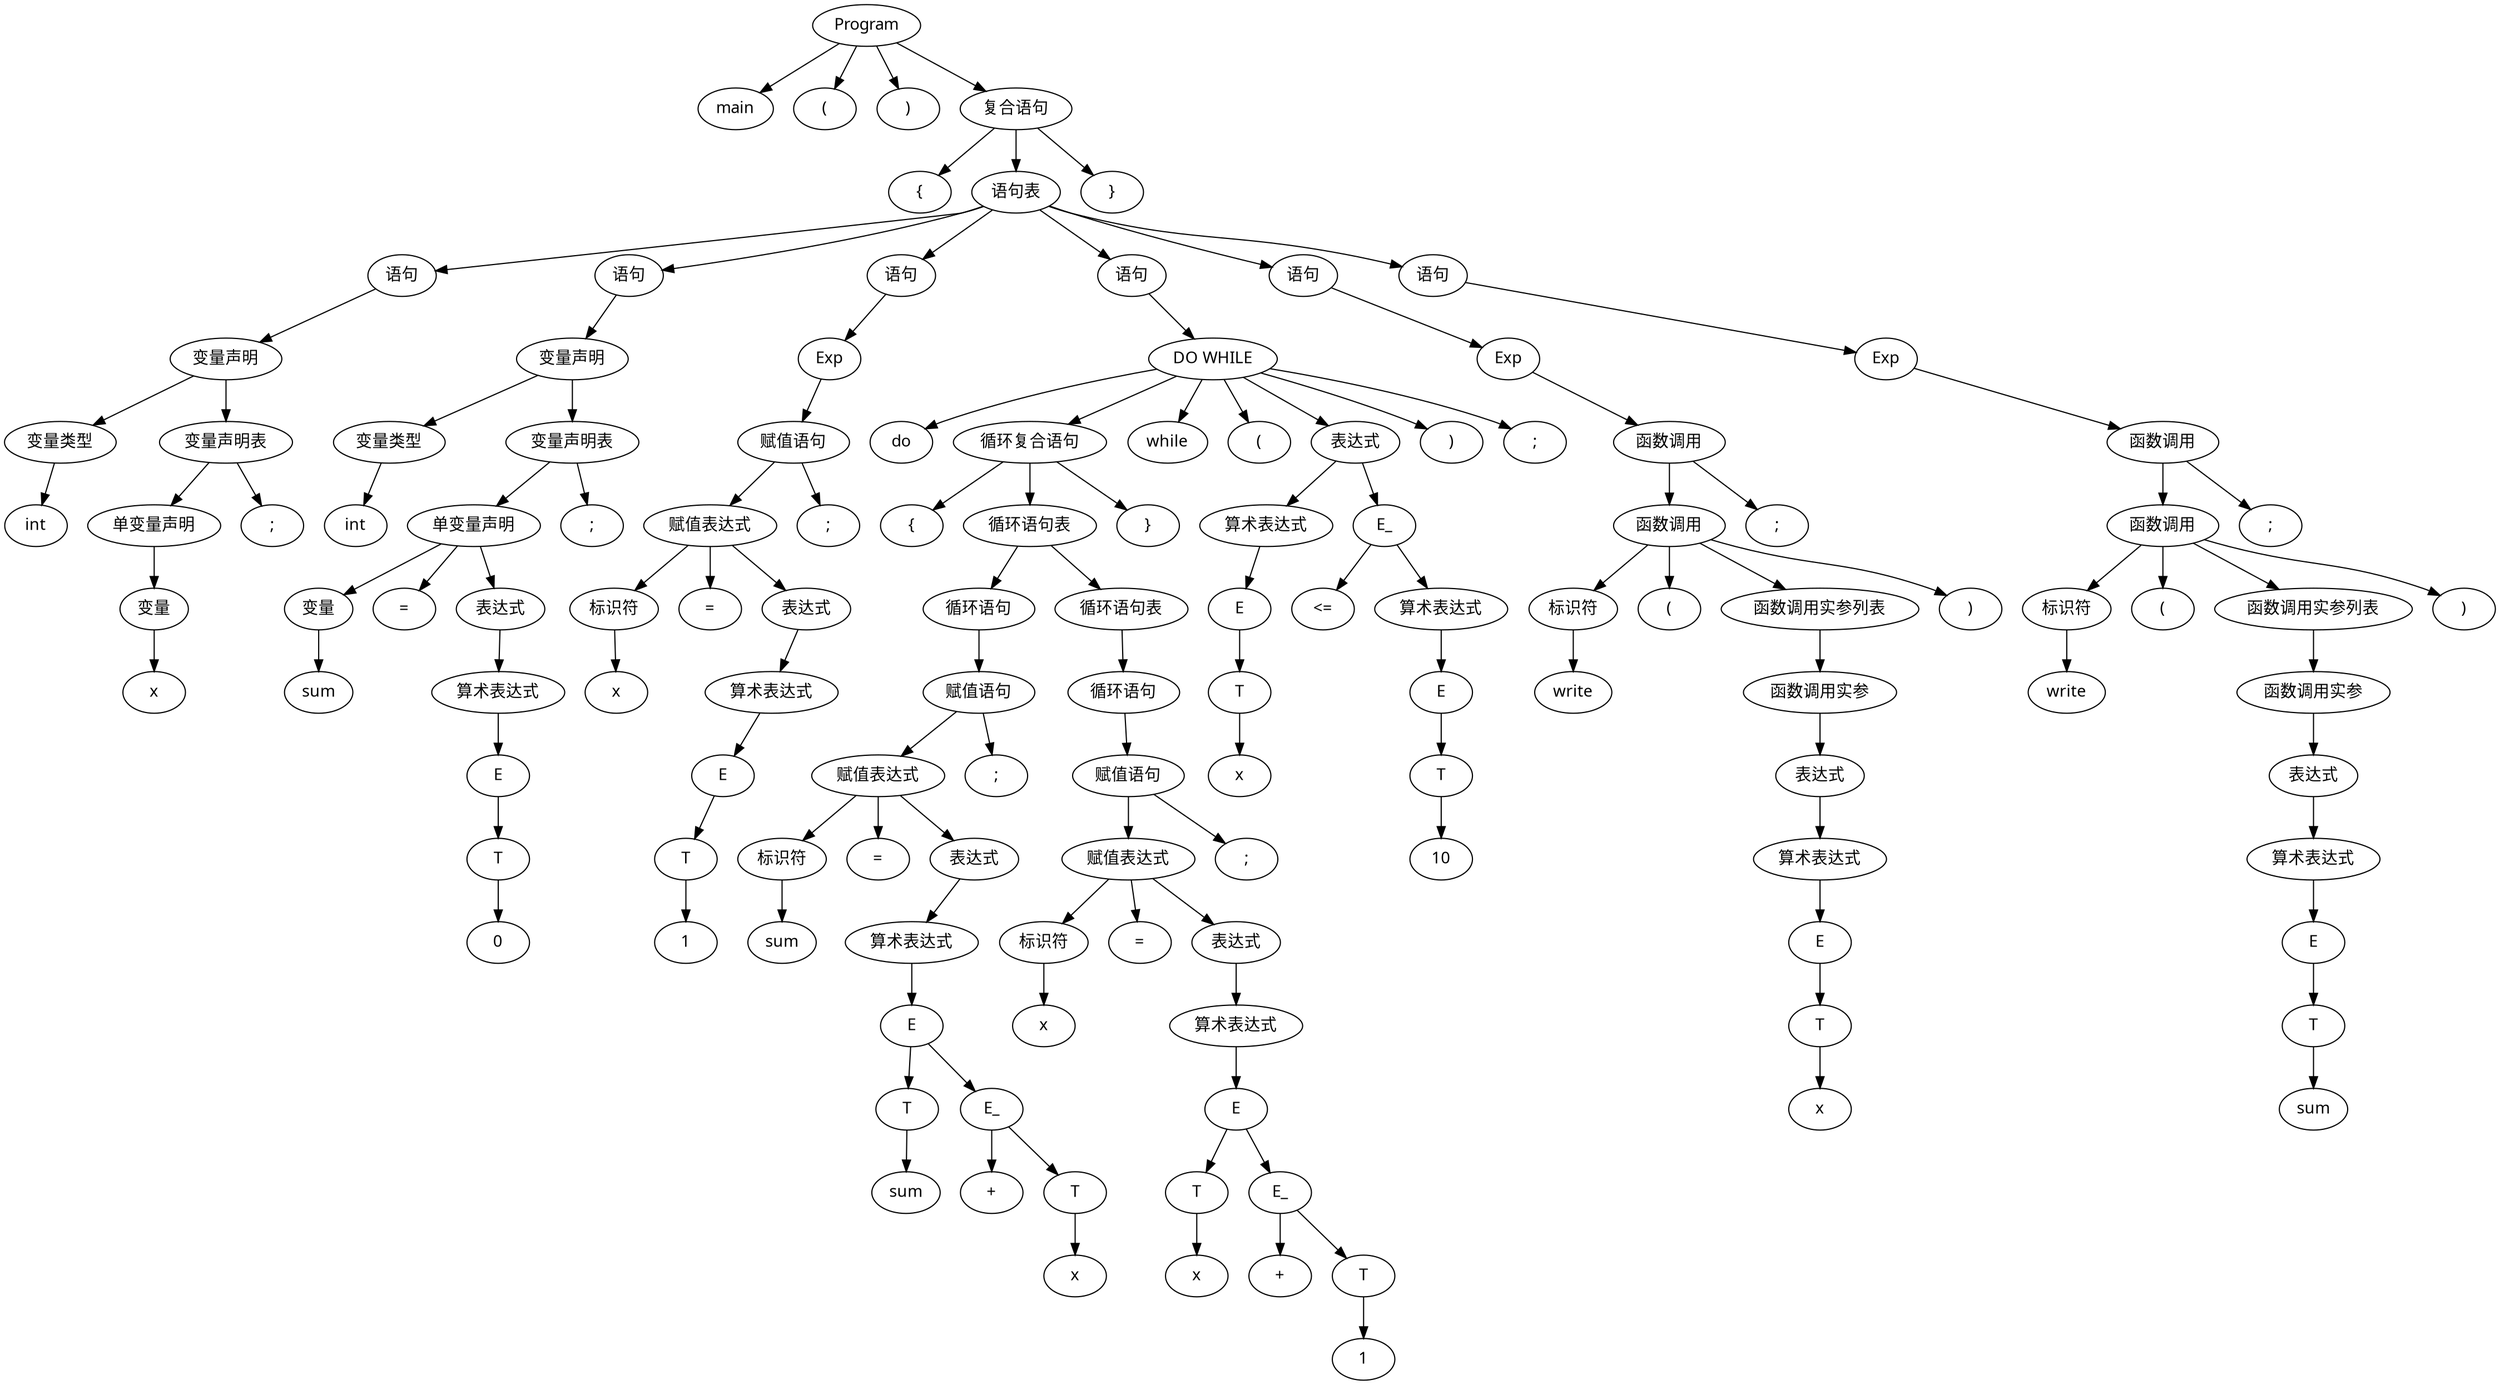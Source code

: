 // test1.4.txt
digraph {
	node [fontname="Microsoft YaHei"]
	1 [label=Program]
	2 [label=main]
	3 [label="("]
	4 [label=")"]
	5 [label="复合语句"]
	6 [label="{"]
	7 [label="语句表"]
	8 [label="语句"]
	9 [label="变量声明"]
	10 [label="变量类型"]
	11 [label=int]
	12 [label="变量声明表"]
	13 [label="单变量声明"]
	14 [label="变量"]
	15 [label=x]
	16 [label=";"]
	17 [label="语句"]
	18 [label="变量声明"]
	19 [label="变量类型"]
	20 [label=int]
	21 [label="变量声明表"]
	22 [label="单变量声明"]
	23 [label="变量"]
	24 [label=sum]
	25 [label="="]
	26 [label="表达式"]
	27 [label="算术表达式"]
	28 [label=E]
	29 [label=T]
	30 [label=0]
	31 [label=";"]
	32 [label="语句"]
	33 [label=Exp]
	34 [label="赋值语句"]
	35 [label="赋值表达式"]
	36 [label="标识符"]
	37 [label=x]
	38 [label="="]
	39 [label="表达式"]
	40 [label="算术表达式"]
	41 [label=E]
	42 [label=T]
	43 [label=1]
	44 [label=";"]
	45 [label="语句"]
	46 [label="DO WHILE"]
	47 [label=do]
	48 [label="循环复合语句"]
	49 [label="{"]
	50 [label="循环语句表"]
	51 [label="循环语句"]
	52 [label="赋值语句"]
	53 [label="赋值表达式"]
	54 [label="标识符"]
	55 [label=sum]
	56 [label="="]
	57 [label="表达式"]
	58 [label="算术表达式"]
	59 [label=E]
	60 [label=T]
	61 [label=sum]
	62 [label=E_]
	63 [label="+"]
	64 [label=T]
	65 [label=x]
	66 [label=";"]
	67 [label="循环语句表"]
	68 [label="循环语句"]
	69 [label="赋值语句"]
	70 [label="赋值表达式"]
	71 [label="标识符"]
	72 [label=x]
	73 [label="="]
	74 [label="表达式"]
	75 [label="算术表达式"]
	76 [label=E]
	77 [label=T]
	78 [label=x]
	79 [label=E_]
	80 [label="+"]
	81 [label=T]
	82 [label=1]
	83 [label=";"]
	84 [label="}"]
	85 [label=while]
	86 [label="("]
	87 [label="表达式"]
	88 [label="算术表达式"]
	89 [label=E]
	90 [label=T]
	91 [label=x]
	92 [label=E_]
	93 [label="<="]
	94 [label="算术表达式"]
	95 [label=E]
	96 [label=T]
	97 [label=10]
	98 [label=")"]
	99 [label=";"]
	100 [label="语句"]
	101 [label=Exp]
	102 [label="函数调用"]
	103 [label="函数调用"]
	104 [label="标识符"]
	105 [label=write]
	106 [label="("]
	107 [label="函数调用实参列表"]
	108 [label="函数调用实参"]
	109 [label="表达式"]
	110 [label="算术表达式"]
	111 [label=E]
	112 [label=T]
	113 [label=x]
	114 [label=")"]
	115 [label=";"]
	116 [label="语句"]
	117 [label=Exp]
	118 [label="函数调用"]
	119 [label="函数调用"]
	120 [label="标识符"]
	121 [label=write]
	122 [label="("]
	123 [label="函数调用实参列表"]
	124 [label="函数调用实参"]
	125 [label="表达式"]
	126 [label="算术表达式"]
	127 [label=E]
	128 [label=T]
	129 [label=sum]
	130 [label=")"]
	131 [label=";"]
	132 [label="}"]
	1 -> 2
	1 -> 3
	1 -> 4
	1 -> 5
	5 -> 6
	5 -> 7
	7 -> 8
	8 -> 9
	9 -> 10
	10 -> 11
	9 -> 12
	12 -> 13
	13 -> 14
	14 -> 15
	12 -> 16
	7 -> 17
	17 -> 18
	18 -> 19
	19 -> 20
	18 -> 21
	21 -> 22
	22 -> 23
	23 -> 24
	22 -> 25
	22 -> 26
	26 -> 27
	27 -> 28
	28 -> 29
	29 -> 30
	21 -> 31
	7 -> 32
	32 -> 33
	33 -> 34
	34 -> 35
	35 -> 36
	36 -> 37
	35 -> 38
	35 -> 39
	39 -> 40
	40 -> 41
	41 -> 42
	42 -> 43
	34 -> 44
	7 -> 45
	45 -> 46
	46 -> 47
	46 -> 48
	48 -> 49
	48 -> 50
	50 -> 51
	51 -> 52
	52 -> 53
	53 -> 54
	54 -> 55
	53 -> 56
	53 -> 57
	57 -> 58
	58 -> 59
	59 -> 60
	60 -> 61
	59 -> 62
	62 -> 63
	62 -> 64
	64 -> 65
	52 -> 66
	50 -> 67
	67 -> 68
	68 -> 69
	69 -> 70
	70 -> 71
	71 -> 72
	70 -> 73
	70 -> 74
	74 -> 75
	75 -> 76
	76 -> 77
	77 -> 78
	76 -> 79
	79 -> 80
	79 -> 81
	81 -> 82
	69 -> 83
	48 -> 84
	46 -> 85
	46 -> 86
	46 -> 87
	87 -> 88
	88 -> 89
	89 -> 90
	90 -> 91
	87 -> 92
	92 -> 93
	92 -> 94
	94 -> 95
	95 -> 96
	96 -> 97
	46 -> 98
	46 -> 99
	7 -> 100
	100 -> 101
	101 -> 102
	102 -> 103
	103 -> 104
	104 -> 105
	103 -> 106
	103 -> 107
	107 -> 108
	108 -> 109
	109 -> 110
	110 -> 111
	111 -> 112
	112 -> 113
	103 -> 114
	102 -> 115
	7 -> 116
	116 -> 117
	117 -> 118
	118 -> 119
	119 -> 120
	120 -> 121
	119 -> 122
	119 -> 123
	123 -> 124
	124 -> 125
	125 -> 126
	126 -> 127
	127 -> 128
	128 -> 129
	119 -> 130
	118 -> 131
	5 -> 132
}
